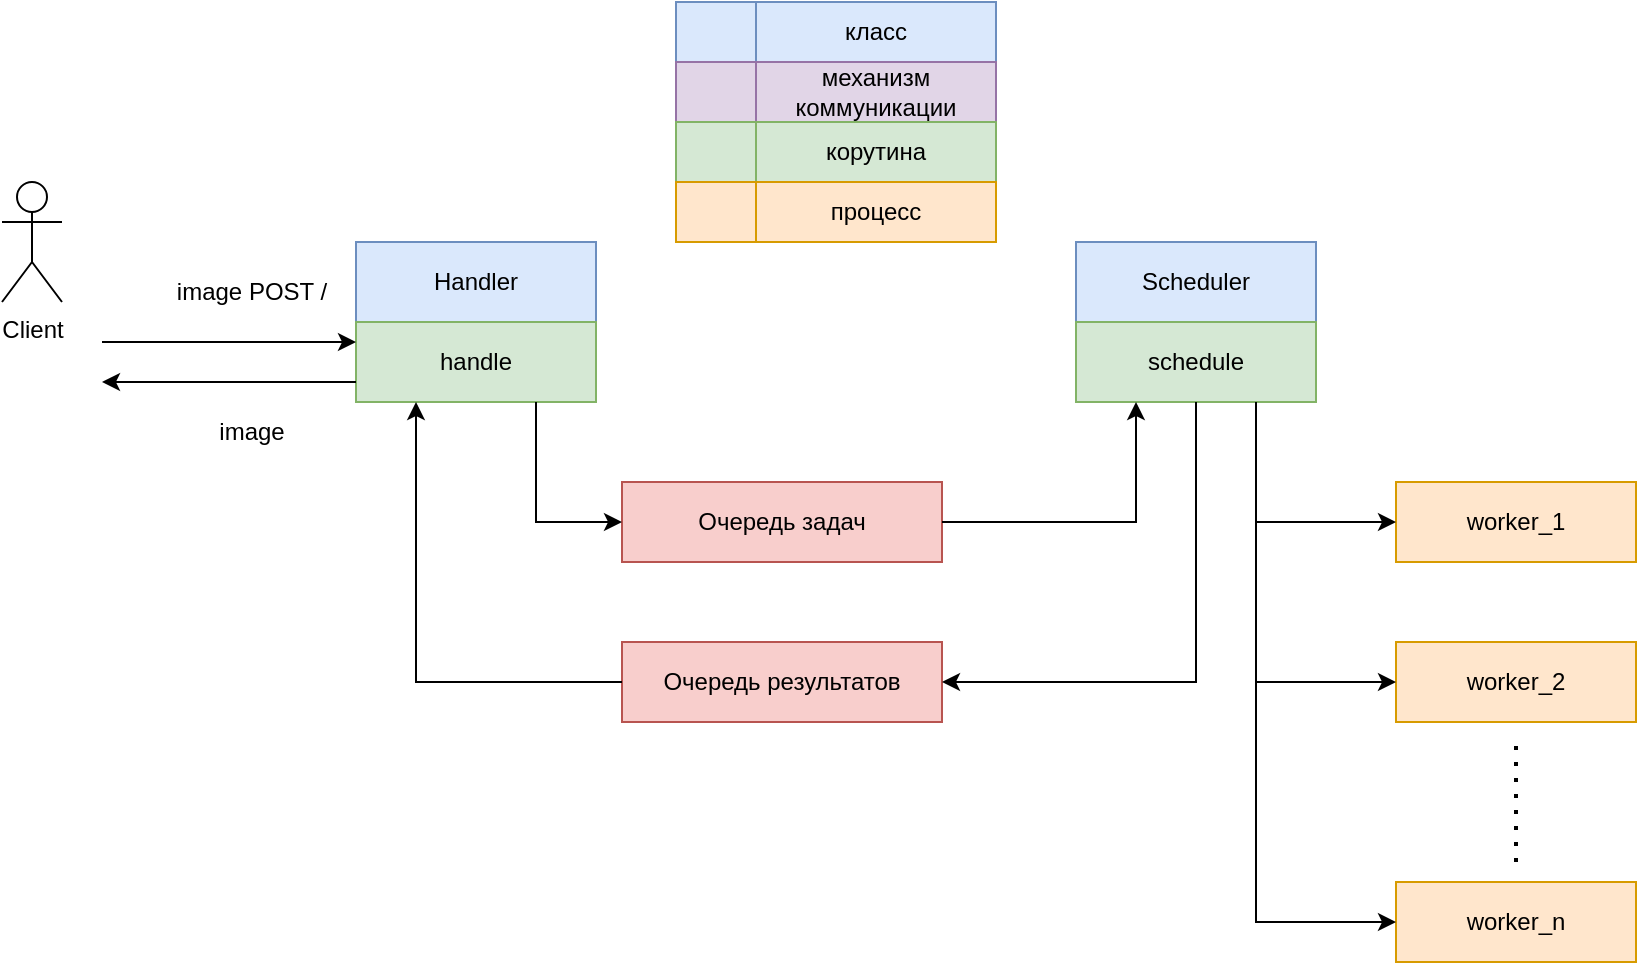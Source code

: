 <mxfile version="24.5.1" type="device">
  <diagram id="C5RBs43oDa-KdzZeNtuy" name="Page-1">
    <mxGraphModel dx="931" dy="844" grid="1" gridSize="10" guides="1" tooltips="1" connect="1" arrows="1" fold="1" page="1" pageScale="1" pageWidth="827" pageHeight="1169" math="0" shadow="0">
      <root>
        <mxCell id="WIyWlLk6GJQsqaUBKTNV-0" />
        <mxCell id="WIyWlLk6GJQsqaUBKTNV-1" parent="WIyWlLk6GJQsqaUBKTNV-0" />
        <mxCell id="kn7FEWuAAPVAVBP4rEsJ-0" value="Handler" style="rounded=0;whiteSpace=wrap;html=1;fillColor=#dae8fc;strokeColor=#6c8ebf;" vertex="1" parent="WIyWlLk6GJQsqaUBKTNV-1">
          <mxGeometry x="187" y="120" width="120" height="40" as="geometry" />
        </mxCell>
        <mxCell id="kn7FEWuAAPVAVBP4rEsJ-1" value="Scheduler" style="rounded=0;whiteSpace=wrap;html=1;fillColor=#dae8fc;strokeColor=#6c8ebf;" vertex="1" parent="WIyWlLk6GJQsqaUBKTNV-1">
          <mxGeometry x="547" y="120" width="120" height="40" as="geometry" />
        </mxCell>
        <mxCell id="kn7FEWuAAPVAVBP4rEsJ-2" value="handle" style="rounded=0;whiteSpace=wrap;html=1;fillColor=#d5e8d4;strokeColor=#82b366;" vertex="1" parent="WIyWlLk6GJQsqaUBKTNV-1">
          <mxGeometry x="187" y="160" width="120" height="40" as="geometry" />
        </mxCell>
        <mxCell id="kn7FEWuAAPVAVBP4rEsJ-3" value="schedule" style="rounded=0;whiteSpace=wrap;html=1;fillColor=#d5e8d4;strokeColor=#82b366;" vertex="1" parent="WIyWlLk6GJQsqaUBKTNV-1">
          <mxGeometry x="547" y="160" width="120" height="40" as="geometry" />
        </mxCell>
        <mxCell id="kn7FEWuAAPVAVBP4rEsJ-4" value="worker_1" style="rounded=0;whiteSpace=wrap;html=1;fillColor=#ffe6cc;strokeColor=#d79b00;" vertex="1" parent="WIyWlLk6GJQsqaUBKTNV-1">
          <mxGeometry x="707" y="240" width="120" height="40" as="geometry" />
        </mxCell>
        <mxCell id="kn7FEWuAAPVAVBP4rEsJ-5" value="Очередь задач" style="rounded=0;whiteSpace=wrap;html=1;fillColor=#f8cecc;strokeColor=#b85450;" vertex="1" parent="WIyWlLk6GJQsqaUBKTNV-1">
          <mxGeometry x="320" y="240" width="160" height="40" as="geometry" />
        </mxCell>
        <mxCell id="kn7FEWuAAPVAVBP4rEsJ-6" value="worker_2" style="rounded=0;whiteSpace=wrap;html=1;fillColor=#ffe6cc;strokeColor=#d79b00;" vertex="1" parent="WIyWlLk6GJQsqaUBKTNV-1">
          <mxGeometry x="707" y="320" width="120" height="40" as="geometry" />
        </mxCell>
        <mxCell id="kn7FEWuAAPVAVBP4rEsJ-7" value="" style="text;html=1;align=center;verticalAlign=middle;whiteSpace=wrap;rounded=0;fillColor=#dae8fc;strokeColor=#6c8ebf;" vertex="1" parent="WIyWlLk6GJQsqaUBKTNV-1">
          <mxGeometry x="347" width="40" height="30" as="geometry" />
        </mxCell>
        <mxCell id="kn7FEWuAAPVAVBP4rEsJ-8" value="" style="text;html=1;align=center;verticalAlign=middle;whiteSpace=wrap;rounded=0;fillColor=#e1d5e7;strokeColor=#9673a6;" vertex="1" parent="WIyWlLk6GJQsqaUBKTNV-1">
          <mxGeometry x="347" y="30" width="40" height="30" as="geometry" />
        </mxCell>
        <mxCell id="kn7FEWuAAPVAVBP4rEsJ-9" value="" style="text;html=1;align=center;verticalAlign=middle;whiteSpace=wrap;rounded=0;fillColor=#d5e8d4;strokeColor=#82b366;" vertex="1" parent="WIyWlLk6GJQsqaUBKTNV-1">
          <mxGeometry x="347" y="60" width="40" height="30" as="geometry" />
        </mxCell>
        <mxCell id="kn7FEWuAAPVAVBP4rEsJ-11" value="класс" style="text;html=1;align=center;verticalAlign=middle;whiteSpace=wrap;rounded=0;fillColor=#dae8fc;strokeColor=#6c8ebf;" vertex="1" parent="WIyWlLk6GJQsqaUBKTNV-1">
          <mxGeometry x="387" width="120" height="30" as="geometry" />
        </mxCell>
        <mxCell id="kn7FEWuAAPVAVBP4rEsJ-12" value="механизм коммуникации" style="text;html=1;align=center;verticalAlign=middle;whiteSpace=wrap;rounded=0;fillColor=#e1d5e7;strokeColor=#9673a6;" vertex="1" parent="WIyWlLk6GJQsqaUBKTNV-1">
          <mxGeometry x="387" y="30" width="120" height="30" as="geometry" />
        </mxCell>
        <mxCell id="kn7FEWuAAPVAVBP4rEsJ-13" value="корутина" style="text;html=1;align=center;verticalAlign=middle;whiteSpace=wrap;rounded=0;fillColor=#d5e8d4;strokeColor=#82b366;" vertex="1" parent="WIyWlLk6GJQsqaUBKTNV-1">
          <mxGeometry x="387" y="60" width="120" height="30" as="geometry" />
        </mxCell>
        <mxCell id="kn7FEWuAAPVAVBP4rEsJ-14" value="" style="text;html=1;align=center;verticalAlign=middle;whiteSpace=wrap;rounded=0;fillColor=#ffe6cc;strokeColor=#d79b00;" vertex="1" parent="WIyWlLk6GJQsqaUBKTNV-1">
          <mxGeometry x="347" y="90" width="40" height="30" as="geometry" />
        </mxCell>
        <mxCell id="kn7FEWuAAPVAVBP4rEsJ-15" value="процесс" style="text;html=1;align=center;verticalAlign=middle;whiteSpace=wrap;rounded=0;fillColor=#ffe6cc;strokeColor=#d79b00;" vertex="1" parent="WIyWlLk6GJQsqaUBKTNV-1">
          <mxGeometry x="387" y="90" width="120" height="30" as="geometry" />
        </mxCell>
        <mxCell id="kn7FEWuAAPVAVBP4rEsJ-16" value="worker_n" style="rounded=0;whiteSpace=wrap;html=1;fillColor=#ffe6cc;strokeColor=#d79b00;" vertex="1" parent="WIyWlLk6GJQsqaUBKTNV-1">
          <mxGeometry x="707" y="440" width="120" height="40" as="geometry" />
        </mxCell>
        <mxCell id="kn7FEWuAAPVAVBP4rEsJ-17" value="Client" style="shape=umlActor;verticalLabelPosition=bottom;verticalAlign=top;html=1;outlineConnect=0;" vertex="1" parent="WIyWlLk6GJQsqaUBKTNV-1">
          <mxGeometry x="10" y="90" width="30" height="60" as="geometry" />
        </mxCell>
        <mxCell id="kn7FEWuAAPVAVBP4rEsJ-18" value="" style="endArrow=classic;html=1;rounded=0;entryX=0;entryY=0.25;entryDx=0;entryDy=0;" edge="1" parent="WIyWlLk6GJQsqaUBKTNV-1" target="kn7FEWuAAPVAVBP4rEsJ-2">
          <mxGeometry width="50" height="50" relative="1" as="geometry">
            <mxPoint x="60" y="170" as="sourcePoint" />
            <mxPoint x="130" y="160" as="targetPoint" />
          </mxGeometry>
        </mxCell>
        <mxCell id="kn7FEWuAAPVAVBP4rEsJ-19" value="image POST /" style="text;html=1;align=center;verticalAlign=middle;whiteSpace=wrap;rounded=0;" vertex="1" parent="WIyWlLk6GJQsqaUBKTNV-1">
          <mxGeometry x="90" y="130" width="90" height="30" as="geometry" />
        </mxCell>
        <mxCell id="kn7FEWuAAPVAVBP4rEsJ-21" value="" style="endArrow=classic;html=1;rounded=0;exitX=0;exitY=0.75;exitDx=0;exitDy=0;" edge="1" parent="WIyWlLk6GJQsqaUBKTNV-1" source="kn7FEWuAAPVAVBP4rEsJ-2">
          <mxGeometry width="50" height="50" relative="1" as="geometry">
            <mxPoint x="70" y="280" as="sourcePoint" />
            <mxPoint x="60" y="190" as="targetPoint" />
          </mxGeometry>
        </mxCell>
        <mxCell id="kn7FEWuAAPVAVBP4rEsJ-29" value="Очередь результатов" style="rounded=0;whiteSpace=wrap;html=1;fillColor=#f8cecc;strokeColor=#b85450;" vertex="1" parent="WIyWlLk6GJQsqaUBKTNV-1">
          <mxGeometry x="320" y="320" width="160" height="40" as="geometry" />
        </mxCell>
        <mxCell id="kn7FEWuAAPVAVBP4rEsJ-32" value="" style="endArrow=classic;html=1;rounded=0;entryX=0;entryY=0.5;entryDx=0;entryDy=0;exitX=0.75;exitY=1;exitDx=0;exitDy=0;" edge="1" parent="WIyWlLk6GJQsqaUBKTNV-1" source="kn7FEWuAAPVAVBP4rEsJ-2" target="kn7FEWuAAPVAVBP4rEsJ-5">
          <mxGeometry width="50" height="50" relative="1" as="geometry">
            <mxPoint x="222" y="300" as="sourcePoint" />
            <mxPoint x="272" y="250" as="targetPoint" />
            <Array as="points">
              <mxPoint x="277" y="260" />
            </Array>
          </mxGeometry>
        </mxCell>
        <mxCell id="kn7FEWuAAPVAVBP4rEsJ-34" value="" style="endArrow=classic;html=1;rounded=0;entryX=0.25;entryY=1;entryDx=0;entryDy=0;exitX=0;exitY=0.5;exitDx=0;exitDy=0;" edge="1" parent="WIyWlLk6GJQsqaUBKTNV-1" source="kn7FEWuAAPVAVBP4rEsJ-29" target="kn7FEWuAAPVAVBP4rEsJ-2">
          <mxGeometry width="50" height="50" relative="1" as="geometry">
            <mxPoint x="167" y="320" as="sourcePoint" />
            <mxPoint x="217" y="270" as="targetPoint" />
            <Array as="points">
              <mxPoint x="217" y="340" />
            </Array>
          </mxGeometry>
        </mxCell>
        <mxCell id="kn7FEWuAAPVAVBP4rEsJ-35" value="" style="endArrow=none;dashed=1;html=1;dashPattern=1 3;strokeWidth=2;rounded=0;" edge="1" parent="WIyWlLk6GJQsqaUBKTNV-1">
          <mxGeometry width="50" height="50" relative="1" as="geometry">
            <mxPoint x="767" y="430" as="sourcePoint" />
            <mxPoint x="767" y="370" as="targetPoint" />
          </mxGeometry>
        </mxCell>
        <mxCell id="kn7FEWuAAPVAVBP4rEsJ-36" value="" style="endArrow=classic;html=1;rounded=0;exitX=1;exitY=0.5;exitDx=0;exitDy=0;entryX=0.25;entryY=1;entryDx=0;entryDy=0;" edge="1" parent="WIyWlLk6GJQsqaUBKTNV-1" source="kn7FEWuAAPVAVBP4rEsJ-5" target="kn7FEWuAAPVAVBP4rEsJ-3">
          <mxGeometry width="50" height="50" relative="1" as="geometry">
            <mxPoint x="537" y="260" as="sourcePoint" />
            <mxPoint x="607" y="320" as="targetPoint" />
            <Array as="points">
              <mxPoint x="577" y="260" />
            </Array>
          </mxGeometry>
        </mxCell>
        <mxCell id="kn7FEWuAAPVAVBP4rEsJ-37" value="" style="endArrow=classic;html=1;rounded=0;exitX=0.75;exitY=1;exitDx=0;exitDy=0;entryX=0;entryY=0.5;entryDx=0;entryDy=0;" edge="1" parent="WIyWlLk6GJQsqaUBKTNV-1" source="kn7FEWuAAPVAVBP4rEsJ-3" target="kn7FEWuAAPVAVBP4rEsJ-4">
          <mxGeometry width="50" height="50" relative="1" as="geometry">
            <mxPoint x="537" y="410" as="sourcePoint" />
            <mxPoint x="657" y="290" as="targetPoint" />
            <Array as="points">
              <mxPoint x="637" y="260" />
            </Array>
          </mxGeometry>
        </mxCell>
        <mxCell id="kn7FEWuAAPVAVBP4rEsJ-38" value="" style="endArrow=classic;html=1;rounded=0;entryX=0;entryY=0.5;entryDx=0;entryDy=0;" edge="1" parent="WIyWlLk6GJQsqaUBKTNV-1" target="kn7FEWuAAPVAVBP4rEsJ-6">
          <mxGeometry width="50" height="50" relative="1" as="geometry">
            <mxPoint x="637" y="260" as="sourcePoint" />
            <mxPoint x="632" y="320" as="targetPoint" />
            <Array as="points">
              <mxPoint x="637" y="340" />
            </Array>
          </mxGeometry>
        </mxCell>
        <mxCell id="kn7FEWuAAPVAVBP4rEsJ-39" value="" style="endArrow=classic;html=1;rounded=0;entryX=0;entryY=0.5;entryDx=0;entryDy=0;" edge="1" parent="WIyWlLk6GJQsqaUBKTNV-1" target="kn7FEWuAAPVAVBP4rEsJ-16">
          <mxGeometry width="50" height="50" relative="1" as="geometry">
            <mxPoint x="637" y="340" as="sourcePoint" />
            <mxPoint x="617" y="450" as="targetPoint" />
            <Array as="points">
              <mxPoint x="637" y="460" />
            </Array>
          </mxGeometry>
        </mxCell>
        <mxCell id="kn7FEWuAAPVAVBP4rEsJ-40" value="" style="endArrow=classic;html=1;rounded=0;exitX=0.5;exitY=1;exitDx=0;exitDy=0;entryX=1;entryY=0.5;entryDx=0;entryDy=0;" edge="1" parent="WIyWlLk6GJQsqaUBKTNV-1" source="kn7FEWuAAPVAVBP4rEsJ-3" target="kn7FEWuAAPVAVBP4rEsJ-29">
          <mxGeometry width="50" height="50" relative="1" as="geometry">
            <mxPoint x="567" y="350" as="sourcePoint" />
            <mxPoint x="617" y="300" as="targetPoint" />
            <Array as="points">
              <mxPoint x="607" y="340" />
            </Array>
          </mxGeometry>
        </mxCell>
        <mxCell id="kn7FEWuAAPVAVBP4rEsJ-41" value="image" style="text;html=1;align=center;verticalAlign=middle;whiteSpace=wrap;rounded=0;" vertex="1" parent="WIyWlLk6GJQsqaUBKTNV-1">
          <mxGeometry x="105" y="200" width="60" height="30" as="geometry" />
        </mxCell>
      </root>
    </mxGraphModel>
  </diagram>
</mxfile>
